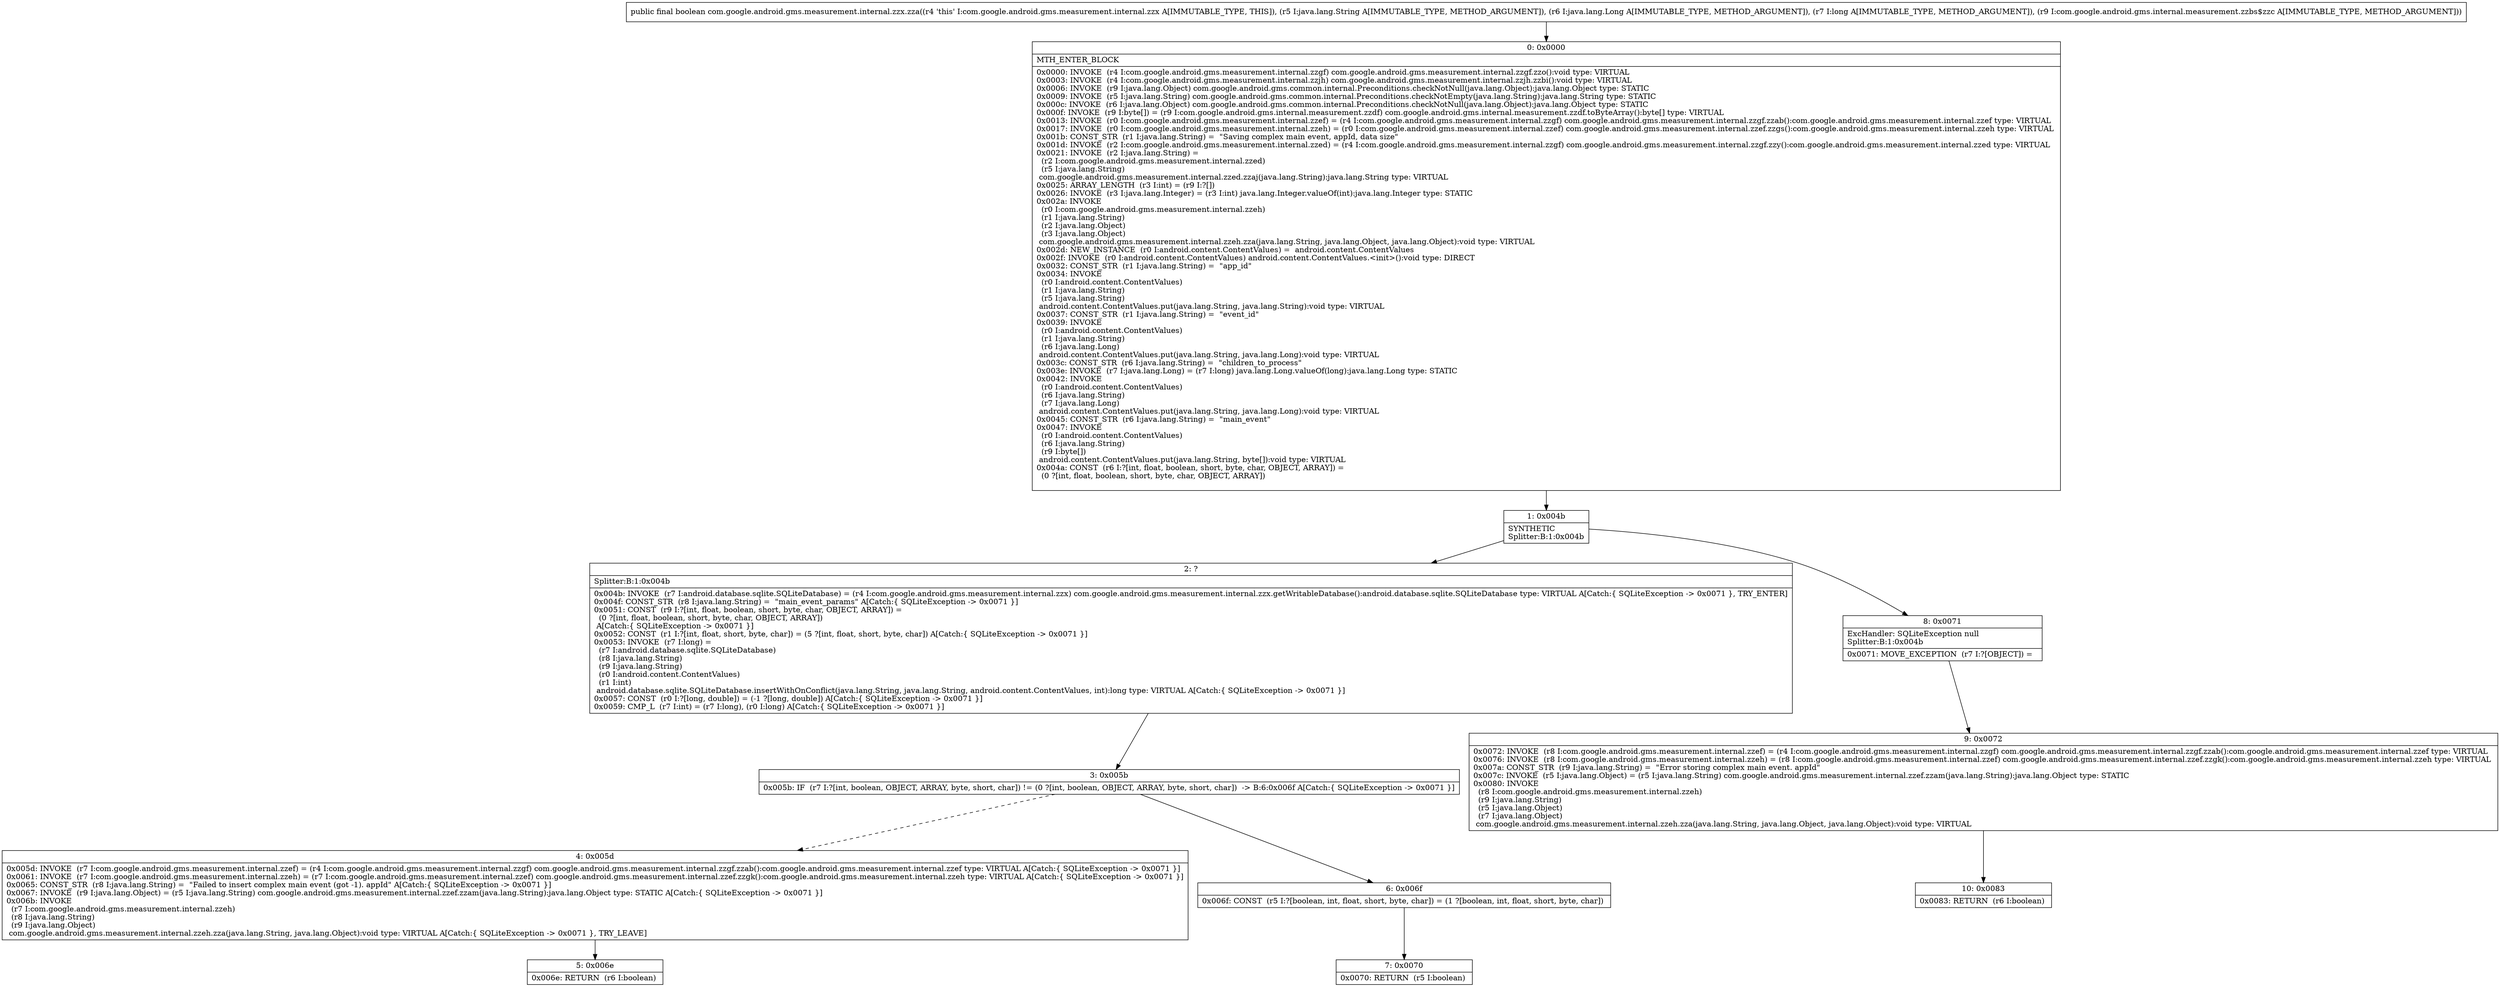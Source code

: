 digraph "CFG forcom.google.android.gms.measurement.internal.zzx.zza(Ljava\/lang\/String;Ljava\/lang\/Long;JLcom\/google\/android\/gms\/internal\/measurement\/zzbs$zzc;)Z" {
Node_0 [shape=record,label="{0\:\ 0x0000|MTH_ENTER_BLOCK\l|0x0000: INVOKE  (r4 I:com.google.android.gms.measurement.internal.zzgf) com.google.android.gms.measurement.internal.zzgf.zzo():void type: VIRTUAL \l0x0003: INVOKE  (r4 I:com.google.android.gms.measurement.internal.zzjh) com.google.android.gms.measurement.internal.zzjh.zzbi():void type: VIRTUAL \l0x0006: INVOKE  (r9 I:java.lang.Object) com.google.android.gms.common.internal.Preconditions.checkNotNull(java.lang.Object):java.lang.Object type: STATIC \l0x0009: INVOKE  (r5 I:java.lang.String) com.google.android.gms.common.internal.Preconditions.checkNotEmpty(java.lang.String):java.lang.String type: STATIC \l0x000c: INVOKE  (r6 I:java.lang.Object) com.google.android.gms.common.internal.Preconditions.checkNotNull(java.lang.Object):java.lang.Object type: STATIC \l0x000f: INVOKE  (r9 I:byte[]) = (r9 I:com.google.android.gms.internal.measurement.zzdf) com.google.android.gms.internal.measurement.zzdf.toByteArray():byte[] type: VIRTUAL \l0x0013: INVOKE  (r0 I:com.google.android.gms.measurement.internal.zzef) = (r4 I:com.google.android.gms.measurement.internal.zzgf) com.google.android.gms.measurement.internal.zzgf.zzab():com.google.android.gms.measurement.internal.zzef type: VIRTUAL \l0x0017: INVOKE  (r0 I:com.google.android.gms.measurement.internal.zzeh) = (r0 I:com.google.android.gms.measurement.internal.zzef) com.google.android.gms.measurement.internal.zzef.zzgs():com.google.android.gms.measurement.internal.zzeh type: VIRTUAL \l0x001b: CONST_STR  (r1 I:java.lang.String) =  \"Saving complex main event, appId, data size\" \l0x001d: INVOKE  (r2 I:com.google.android.gms.measurement.internal.zzed) = (r4 I:com.google.android.gms.measurement.internal.zzgf) com.google.android.gms.measurement.internal.zzgf.zzy():com.google.android.gms.measurement.internal.zzed type: VIRTUAL \l0x0021: INVOKE  (r2 I:java.lang.String) = \l  (r2 I:com.google.android.gms.measurement.internal.zzed)\l  (r5 I:java.lang.String)\l com.google.android.gms.measurement.internal.zzed.zzaj(java.lang.String):java.lang.String type: VIRTUAL \l0x0025: ARRAY_LENGTH  (r3 I:int) = (r9 I:?[]) \l0x0026: INVOKE  (r3 I:java.lang.Integer) = (r3 I:int) java.lang.Integer.valueOf(int):java.lang.Integer type: STATIC \l0x002a: INVOKE  \l  (r0 I:com.google.android.gms.measurement.internal.zzeh)\l  (r1 I:java.lang.String)\l  (r2 I:java.lang.Object)\l  (r3 I:java.lang.Object)\l com.google.android.gms.measurement.internal.zzeh.zza(java.lang.String, java.lang.Object, java.lang.Object):void type: VIRTUAL \l0x002d: NEW_INSTANCE  (r0 I:android.content.ContentValues) =  android.content.ContentValues \l0x002f: INVOKE  (r0 I:android.content.ContentValues) android.content.ContentValues.\<init\>():void type: DIRECT \l0x0032: CONST_STR  (r1 I:java.lang.String) =  \"app_id\" \l0x0034: INVOKE  \l  (r0 I:android.content.ContentValues)\l  (r1 I:java.lang.String)\l  (r5 I:java.lang.String)\l android.content.ContentValues.put(java.lang.String, java.lang.String):void type: VIRTUAL \l0x0037: CONST_STR  (r1 I:java.lang.String) =  \"event_id\" \l0x0039: INVOKE  \l  (r0 I:android.content.ContentValues)\l  (r1 I:java.lang.String)\l  (r6 I:java.lang.Long)\l android.content.ContentValues.put(java.lang.String, java.lang.Long):void type: VIRTUAL \l0x003c: CONST_STR  (r6 I:java.lang.String) =  \"children_to_process\" \l0x003e: INVOKE  (r7 I:java.lang.Long) = (r7 I:long) java.lang.Long.valueOf(long):java.lang.Long type: STATIC \l0x0042: INVOKE  \l  (r0 I:android.content.ContentValues)\l  (r6 I:java.lang.String)\l  (r7 I:java.lang.Long)\l android.content.ContentValues.put(java.lang.String, java.lang.Long):void type: VIRTUAL \l0x0045: CONST_STR  (r6 I:java.lang.String) =  \"main_event\" \l0x0047: INVOKE  \l  (r0 I:android.content.ContentValues)\l  (r6 I:java.lang.String)\l  (r9 I:byte[])\l android.content.ContentValues.put(java.lang.String, byte[]):void type: VIRTUAL \l0x004a: CONST  (r6 I:?[int, float, boolean, short, byte, char, OBJECT, ARRAY]) = \l  (0 ?[int, float, boolean, short, byte, char, OBJECT, ARRAY])\l \l}"];
Node_1 [shape=record,label="{1\:\ 0x004b|SYNTHETIC\lSplitter:B:1:0x004b\l}"];
Node_2 [shape=record,label="{2\:\ ?|Splitter:B:1:0x004b\l|0x004b: INVOKE  (r7 I:android.database.sqlite.SQLiteDatabase) = (r4 I:com.google.android.gms.measurement.internal.zzx) com.google.android.gms.measurement.internal.zzx.getWritableDatabase():android.database.sqlite.SQLiteDatabase type: VIRTUAL A[Catch:\{ SQLiteException \-\> 0x0071 \}, TRY_ENTER]\l0x004f: CONST_STR  (r8 I:java.lang.String) =  \"main_event_params\" A[Catch:\{ SQLiteException \-\> 0x0071 \}]\l0x0051: CONST  (r9 I:?[int, float, boolean, short, byte, char, OBJECT, ARRAY]) = \l  (0 ?[int, float, boolean, short, byte, char, OBJECT, ARRAY])\l A[Catch:\{ SQLiteException \-\> 0x0071 \}]\l0x0052: CONST  (r1 I:?[int, float, short, byte, char]) = (5 ?[int, float, short, byte, char]) A[Catch:\{ SQLiteException \-\> 0x0071 \}]\l0x0053: INVOKE  (r7 I:long) = \l  (r7 I:android.database.sqlite.SQLiteDatabase)\l  (r8 I:java.lang.String)\l  (r9 I:java.lang.String)\l  (r0 I:android.content.ContentValues)\l  (r1 I:int)\l android.database.sqlite.SQLiteDatabase.insertWithOnConflict(java.lang.String, java.lang.String, android.content.ContentValues, int):long type: VIRTUAL A[Catch:\{ SQLiteException \-\> 0x0071 \}]\l0x0057: CONST  (r0 I:?[long, double]) = (\-1 ?[long, double]) A[Catch:\{ SQLiteException \-\> 0x0071 \}]\l0x0059: CMP_L  (r7 I:int) = (r7 I:long), (r0 I:long) A[Catch:\{ SQLiteException \-\> 0x0071 \}]\l}"];
Node_3 [shape=record,label="{3\:\ 0x005b|0x005b: IF  (r7 I:?[int, boolean, OBJECT, ARRAY, byte, short, char]) != (0 ?[int, boolean, OBJECT, ARRAY, byte, short, char])  \-\> B:6:0x006f A[Catch:\{ SQLiteException \-\> 0x0071 \}]\l}"];
Node_4 [shape=record,label="{4\:\ 0x005d|0x005d: INVOKE  (r7 I:com.google.android.gms.measurement.internal.zzef) = (r4 I:com.google.android.gms.measurement.internal.zzgf) com.google.android.gms.measurement.internal.zzgf.zzab():com.google.android.gms.measurement.internal.zzef type: VIRTUAL A[Catch:\{ SQLiteException \-\> 0x0071 \}]\l0x0061: INVOKE  (r7 I:com.google.android.gms.measurement.internal.zzeh) = (r7 I:com.google.android.gms.measurement.internal.zzef) com.google.android.gms.measurement.internal.zzef.zzgk():com.google.android.gms.measurement.internal.zzeh type: VIRTUAL A[Catch:\{ SQLiteException \-\> 0x0071 \}]\l0x0065: CONST_STR  (r8 I:java.lang.String) =  \"Failed to insert complex main event (got \-1). appId\" A[Catch:\{ SQLiteException \-\> 0x0071 \}]\l0x0067: INVOKE  (r9 I:java.lang.Object) = (r5 I:java.lang.String) com.google.android.gms.measurement.internal.zzef.zzam(java.lang.String):java.lang.Object type: STATIC A[Catch:\{ SQLiteException \-\> 0x0071 \}]\l0x006b: INVOKE  \l  (r7 I:com.google.android.gms.measurement.internal.zzeh)\l  (r8 I:java.lang.String)\l  (r9 I:java.lang.Object)\l com.google.android.gms.measurement.internal.zzeh.zza(java.lang.String, java.lang.Object):void type: VIRTUAL A[Catch:\{ SQLiteException \-\> 0x0071 \}, TRY_LEAVE]\l}"];
Node_5 [shape=record,label="{5\:\ 0x006e|0x006e: RETURN  (r6 I:boolean) \l}"];
Node_6 [shape=record,label="{6\:\ 0x006f|0x006f: CONST  (r5 I:?[boolean, int, float, short, byte, char]) = (1 ?[boolean, int, float, short, byte, char]) \l}"];
Node_7 [shape=record,label="{7\:\ 0x0070|0x0070: RETURN  (r5 I:boolean) \l}"];
Node_8 [shape=record,label="{8\:\ 0x0071|ExcHandler: SQLiteException null\lSplitter:B:1:0x004b\l|0x0071: MOVE_EXCEPTION  (r7 I:?[OBJECT]) =  \l}"];
Node_9 [shape=record,label="{9\:\ 0x0072|0x0072: INVOKE  (r8 I:com.google.android.gms.measurement.internal.zzef) = (r4 I:com.google.android.gms.measurement.internal.zzgf) com.google.android.gms.measurement.internal.zzgf.zzab():com.google.android.gms.measurement.internal.zzef type: VIRTUAL \l0x0076: INVOKE  (r8 I:com.google.android.gms.measurement.internal.zzeh) = (r8 I:com.google.android.gms.measurement.internal.zzef) com.google.android.gms.measurement.internal.zzef.zzgk():com.google.android.gms.measurement.internal.zzeh type: VIRTUAL \l0x007a: CONST_STR  (r9 I:java.lang.String) =  \"Error storing complex main event. appId\" \l0x007c: INVOKE  (r5 I:java.lang.Object) = (r5 I:java.lang.String) com.google.android.gms.measurement.internal.zzef.zzam(java.lang.String):java.lang.Object type: STATIC \l0x0080: INVOKE  \l  (r8 I:com.google.android.gms.measurement.internal.zzeh)\l  (r9 I:java.lang.String)\l  (r5 I:java.lang.Object)\l  (r7 I:java.lang.Object)\l com.google.android.gms.measurement.internal.zzeh.zza(java.lang.String, java.lang.Object, java.lang.Object):void type: VIRTUAL \l}"];
Node_10 [shape=record,label="{10\:\ 0x0083|0x0083: RETURN  (r6 I:boolean) \l}"];
MethodNode[shape=record,label="{public final boolean com.google.android.gms.measurement.internal.zzx.zza((r4 'this' I:com.google.android.gms.measurement.internal.zzx A[IMMUTABLE_TYPE, THIS]), (r5 I:java.lang.String A[IMMUTABLE_TYPE, METHOD_ARGUMENT]), (r6 I:java.lang.Long A[IMMUTABLE_TYPE, METHOD_ARGUMENT]), (r7 I:long A[IMMUTABLE_TYPE, METHOD_ARGUMENT]), (r9 I:com.google.android.gms.internal.measurement.zzbs$zzc A[IMMUTABLE_TYPE, METHOD_ARGUMENT])) }"];
MethodNode -> Node_0;
Node_0 -> Node_1;
Node_1 -> Node_2;
Node_1 -> Node_8;
Node_2 -> Node_3;
Node_3 -> Node_4[style=dashed];
Node_3 -> Node_6;
Node_4 -> Node_5;
Node_6 -> Node_7;
Node_8 -> Node_9;
Node_9 -> Node_10;
}

